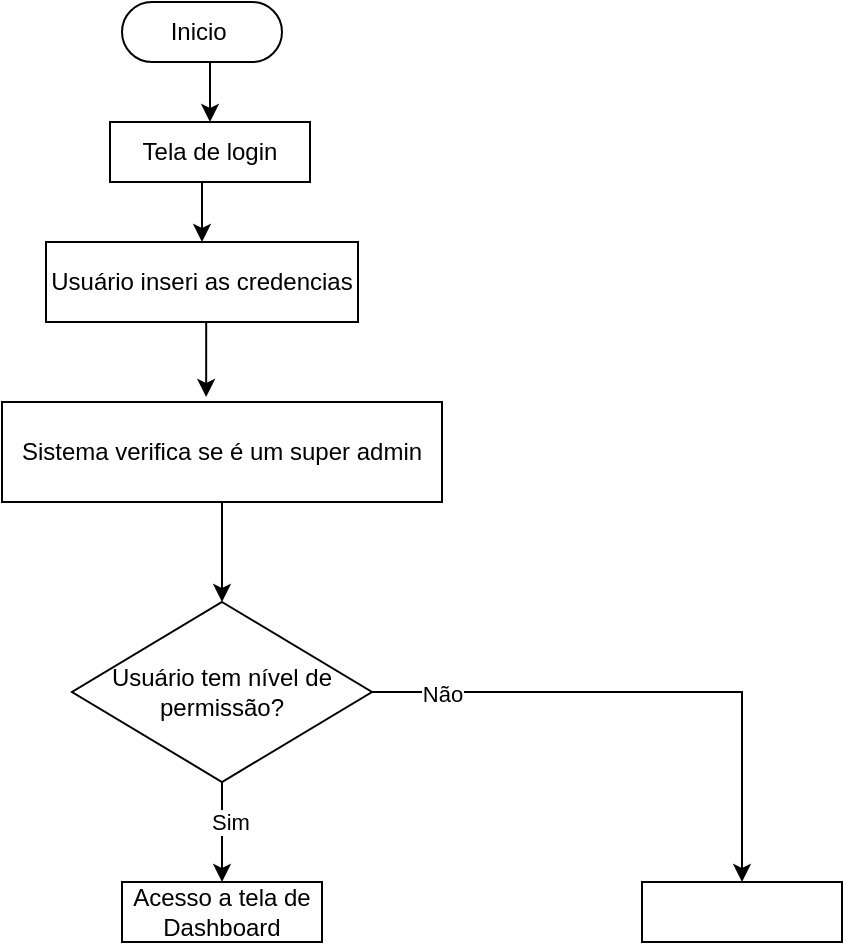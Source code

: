 <mxfile version="24.4.4" type="github">
  <diagram name="Página-1" id="7HjrZ0NrOZZDTKuqbn0e">
    <mxGraphModel dx="1674" dy="688" grid="1" gridSize="10" guides="1" tooltips="1" connect="1" arrows="1" fold="1" page="1" pageScale="1" pageWidth="827" pageHeight="1169" math="0" shadow="0">
      <root>
        <mxCell id="0" />
        <mxCell id="1" parent="0" />
        <mxCell id="TIxW1l330yIIF756UG9r-7" style="edgeStyle=orthogonalEdgeStyle;rounded=0;orthogonalLoop=1;jettySize=auto;html=1;exitX=0.5;exitY=0.5;exitDx=0;exitDy=15;exitPerimeter=0;entryX=0.5;entryY=0;entryDx=0;entryDy=0;" edge="1" parent="1" source="TIxW1l330yIIF756UG9r-2" target="TIxW1l330yIIF756UG9r-3">
          <mxGeometry relative="1" as="geometry" />
        </mxCell>
        <mxCell id="TIxW1l330yIIF756UG9r-2" value="Inicio&amp;nbsp;" style="html=1;dashed=0;whiteSpace=wrap;shape=mxgraph.dfd.start" vertex="1" parent="1">
          <mxGeometry x="370" y="60" width="80" height="30" as="geometry" />
        </mxCell>
        <mxCell id="TIxW1l330yIIF756UG9r-8" style="edgeStyle=orthogonalEdgeStyle;rounded=0;orthogonalLoop=1;jettySize=auto;html=1;exitX=0.5;exitY=1;exitDx=0;exitDy=0;entryX=0.5;entryY=0;entryDx=0;entryDy=0;" edge="1" parent="1" source="TIxW1l330yIIF756UG9r-3" target="TIxW1l330yIIF756UG9r-4">
          <mxGeometry relative="1" as="geometry" />
        </mxCell>
        <mxCell id="TIxW1l330yIIF756UG9r-3" value="Tela de login" style="html=1;dashed=0;whiteSpace=wrap;" vertex="1" parent="1">
          <mxGeometry x="364" y="120" width="100" height="30" as="geometry" />
        </mxCell>
        <mxCell id="TIxW1l330yIIF756UG9r-4" value="Usuário inseri as credencias" style="html=1;dashed=0;whiteSpace=wrap;" vertex="1" parent="1">
          <mxGeometry x="332" y="180" width="156" height="40" as="geometry" />
        </mxCell>
        <mxCell id="TIxW1l330yIIF756UG9r-12" style="edgeStyle=orthogonalEdgeStyle;rounded=0;orthogonalLoop=1;jettySize=auto;html=1;exitX=0.5;exitY=1;exitDx=0;exitDy=0;entryX=0.5;entryY=0;entryDx=0;entryDy=0;" edge="1" parent="1" source="TIxW1l330yIIF756UG9r-5" target="TIxW1l330yIIF756UG9r-6">
          <mxGeometry relative="1" as="geometry" />
        </mxCell>
        <mxCell id="TIxW1l330yIIF756UG9r-5" value="Sistema verifica se é um super admin" style="html=1;dashed=0;whiteSpace=wrap;" vertex="1" parent="1">
          <mxGeometry x="310" y="260" width="220" height="50" as="geometry" />
        </mxCell>
        <mxCell id="TIxW1l330yIIF756UG9r-15" style="edgeStyle=orthogonalEdgeStyle;rounded=0;orthogonalLoop=1;jettySize=auto;html=1;entryX=0.5;entryY=0;entryDx=0;entryDy=0;" edge="1" parent="1" source="TIxW1l330yIIF756UG9r-6" target="TIxW1l330yIIF756UG9r-14">
          <mxGeometry relative="1" as="geometry">
            <mxPoint x="680" y="405" as="targetPoint" />
          </mxGeometry>
        </mxCell>
        <mxCell id="TIxW1l330yIIF756UG9r-16" value="Não" style="edgeLabel;html=1;align=center;verticalAlign=middle;resizable=0;points=[];" vertex="1" connectable="0" parent="TIxW1l330yIIF756UG9r-15">
          <mxGeometry x="-0.752" y="-1" relative="1" as="geometry">
            <mxPoint as="offset" />
          </mxGeometry>
        </mxCell>
        <mxCell id="TIxW1l330yIIF756UG9r-17" style="edgeStyle=orthogonalEdgeStyle;rounded=0;orthogonalLoop=1;jettySize=auto;html=1;exitX=0.5;exitY=1;exitDx=0;exitDy=0;" edge="1" parent="1" source="TIxW1l330yIIF756UG9r-6" target="TIxW1l330yIIF756UG9r-13">
          <mxGeometry relative="1" as="geometry" />
        </mxCell>
        <mxCell id="TIxW1l330yIIF756UG9r-18" value="Sim" style="edgeLabel;html=1;align=center;verticalAlign=middle;resizable=0;points=[];" vertex="1" connectable="0" parent="TIxW1l330yIIF756UG9r-17">
          <mxGeometry x="-0.2" y="4" relative="1" as="geometry">
            <mxPoint as="offset" />
          </mxGeometry>
        </mxCell>
        <mxCell id="TIxW1l330yIIF756UG9r-6" value="Usuário tem nível de permissão?" style="shape=rhombus;html=1;dashed=0;whiteSpace=wrap;perimeter=rhombusPerimeter;" vertex="1" parent="1">
          <mxGeometry x="345" y="360" width="150" height="90" as="geometry" />
        </mxCell>
        <mxCell id="TIxW1l330yIIF756UG9r-9" style="edgeStyle=orthogonalEdgeStyle;rounded=0;orthogonalLoop=1;jettySize=auto;html=1;exitX=0.5;exitY=1;exitDx=0;exitDy=0;entryX=0.464;entryY=-0.05;entryDx=0;entryDy=0;entryPerimeter=0;" edge="1" parent="1" source="TIxW1l330yIIF756UG9r-4" target="TIxW1l330yIIF756UG9r-5">
          <mxGeometry relative="1" as="geometry" />
        </mxCell>
        <mxCell id="TIxW1l330yIIF756UG9r-13" value="Acesso a tela de Dashboard" style="html=1;dashed=0;whiteSpace=wrap;" vertex="1" parent="1">
          <mxGeometry x="370" y="500" width="100" height="30" as="geometry" />
        </mxCell>
        <mxCell id="TIxW1l330yIIF756UG9r-14" value="" style="html=1;dashed=0;whiteSpace=wrap;" vertex="1" parent="1">
          <mxGeometry x="630" y="500" width="100" height="30" as="geometry" />
        </mxCell>
      </root>
    </mxGraphModel>
  </diagram>
</mxfile>
